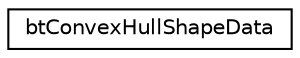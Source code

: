 digraph "Graphical Class Hierarchy"
{
  edge [fontname="Helvetica",fontsize="10",labelfontname="Helvetica",labelfontsize="10"];
  node [fontname="Helvetica",fontsize="10",shape=record];
  rankdir="LR";
  Node1 [label="btConvexHullShapeData",height=0.2,width=0.4,color="black", fillcolor="white", style="filled",URL="$structbt_convex_hull_shape_data.html",tooltip="do not change those serialization structures, it requires an updated sBulletDNAstr/sBulletDNAstr64 ..."];
}
